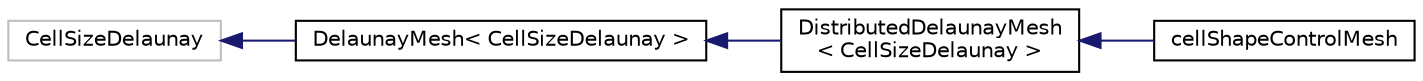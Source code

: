 digraph "Graphical Class Hierarchy"
{
  bgcolor="transparent";
  edge [fontname="Helvetica",fontsize="10",labelfontname="Helvetica",labelfontsize="10"];
  node [fontname="Helvetica",fontsize="10",shape=record];
  rankdir="LR";
  Node1 [label="CellSizeDelaunay",height=0.2,width=0.4,color="grey75"];
  Node1 -> Node2 [dir="back",color="midnightblue",fontsize="10",style="solid",fontname="Helvetica"];
  Node2 [label="DelaunayMesh\< CellSizeDelaunay \>",height=0.2,width=0.4,color="black",URL="$a00516.html"];
  Node2 -> Node3 [dir="back",color="midnightblue",fontsize="10",style="solid",fontname="Helvetica"];
  Node3 [label="DistributedDelaunayMesh\l\< CellSizeDelaunay \>",height=0.2,width=0.4,color="black",URL="$a00565.html"];
  Node3 -> Node4 [dir="back",color="midnightblue",fontsize="10",style="solid",fontname="Helvetica"];
  Node4 [label="cellShapeControlMesh",height=0.2,width=0.4,color="black",URL="$a00228.html"];
}
